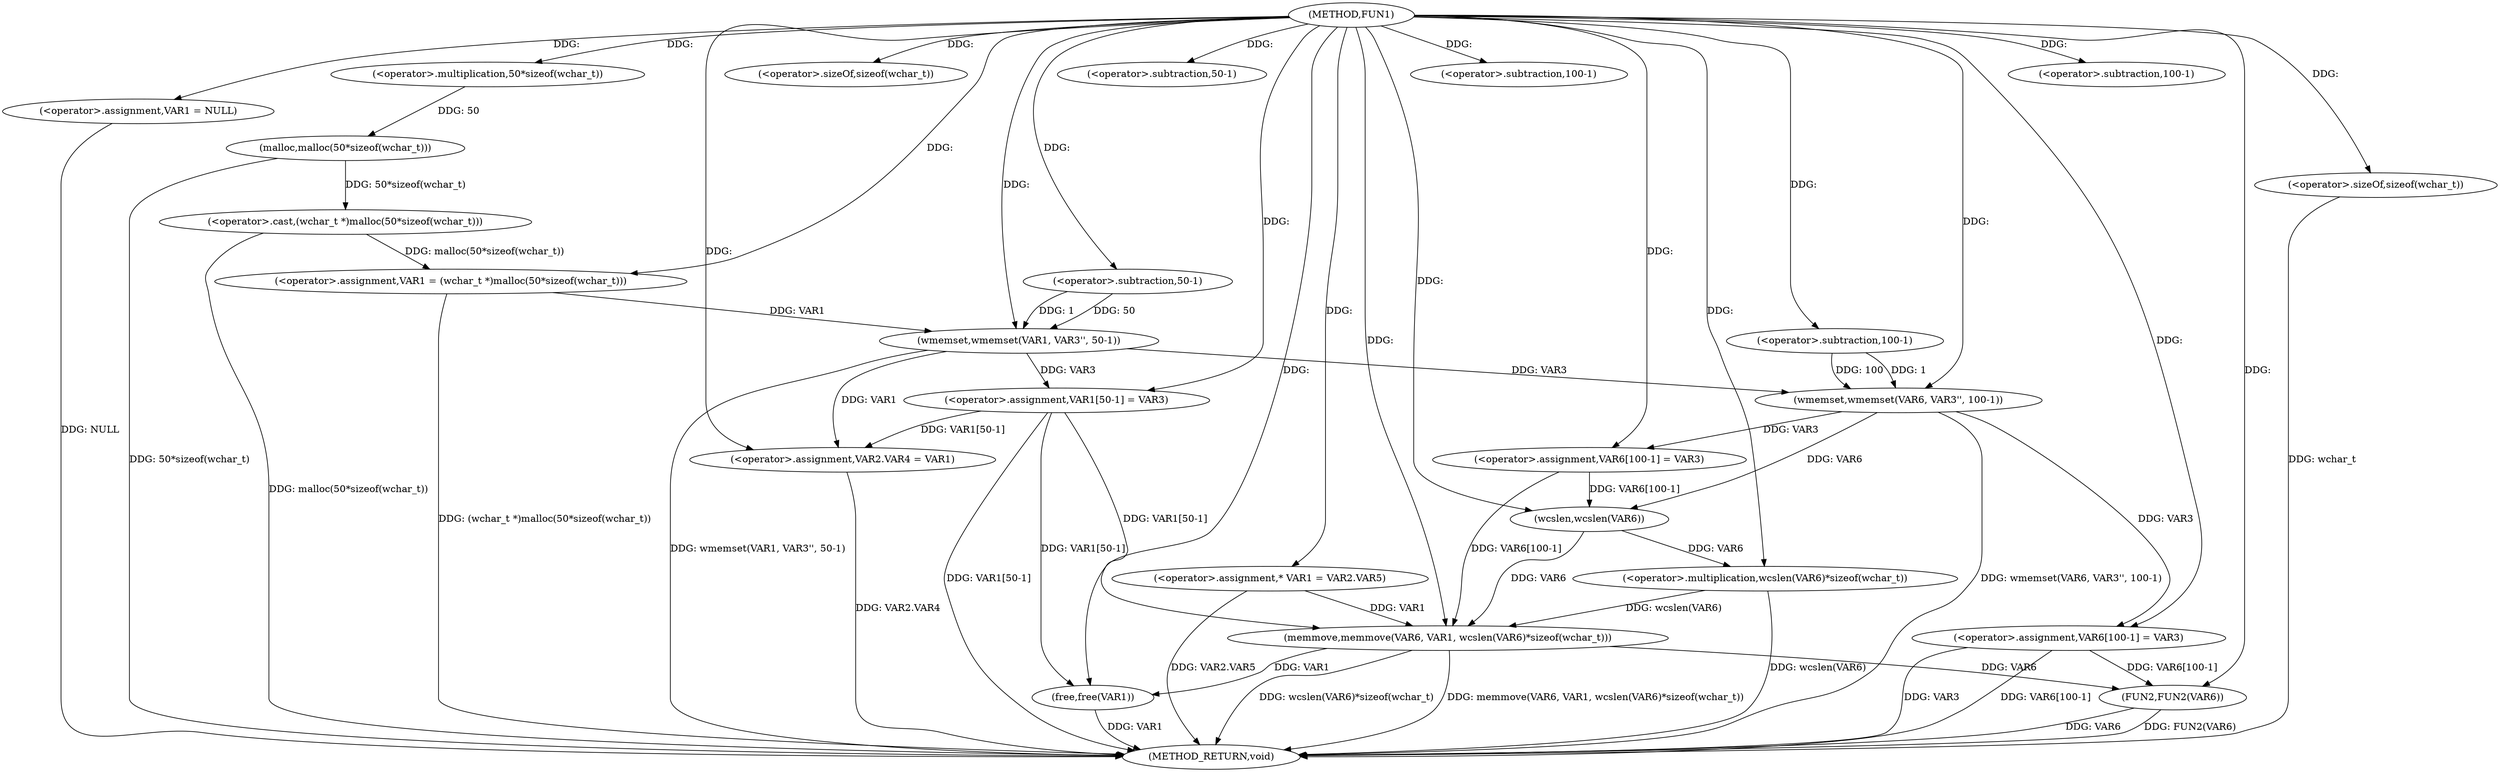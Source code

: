 digraph FUN1 {  
"1000100" [label = "(METHOD,FUN1)" ]
"1000175" [label = "(METHOD_RETURN,void)" ]
"1000104" [label = "(<operator>.assignment,VAR1 = NULL)" ]
"1000107" [label = "(<operator>.assignment,VAR1 = (wchar_t *)malloc(50*sizeof(wchar_t)))" ]
"1000109" [label = "(<operator>.cast,(wchar_t *)malloc(50*sizeof(wchar_t)))" ]
"1000111" [label = "(malloc,malloc(50*sizeof(wchar_t)))" ]
"1000112" [label = "(<operator>.multiplication,50*sizeof(wchar_t))" ]
"1000114" [label = "(<operator>.sizeOf,sizeof(wchar_t))" ]
"1000116" [label = "(wmemset,wmemset(VAR1, VAR3'', 50-1))" ]
"1000119" [label = "(<operator>.subtraction,50-1)" ]
"1000122" [label = "(<operator>.assignment,VAR1[50-1] = VAR3)" ]
"1000125" [label = "(<operator>.subtraction,50-1)" ]
"1000129" [label = "(<operator>.assignment,VAR2.VAR4 = VAR1)" ]
"1000136" [label = "(<operator>.assignment,* VAR1 = VAR2.VAR5)" ]
"1000143" [label = "(wmemset,wmemset(VAR6, VAR3'', 100-1))" ]
"1000146" [label = "(<operator>.subtraction,100-1)" ]
"1000149" [label = "(<operator>.assignment,VAR6[100-1] = VAR3)" ]
"1000152" [label = "(<operator>.subtraction,100-1)" ]
"1000156" [label = "(memmove,memmove(VAR6, VAR1, wcslen(VAR6)*sizeof(wchar_t)))" ]
"1000159" [label = "(<operator>.multiplication,wcslen(VAR6)*sizeof(wchar_t))" ]
"1000160" [label = "(wcslen,wcslen(VAR6))" ]
"1000162" [label = "(<operator>.sizeOf,sizeof(wchar_t))" ]
"1000164" [label = "(<operator>.assignment,VAR6[100-1] = VAR3)" ]
"1000167" [label = "(<operator>.subtraction,100-1)" ]
"1000171" [label = "(FUN2,FUN2(VAR6))" ]
"1000173" [label = "(free,free(VAR1))" ]
  "1000156" -> "1000175"  [ label = "DDG: wcslen(VAR6)*sizeof(wchar_t)"] 
  "1000171" -> "1000175"  [ label = "DDG: VAR6"] 
  "1000159" -> "1000175"  [ label = "DDG: wcslen(VAR6)"] 
  "1000122" -> "1000175"  [ label = "DDG: VAR1[50-1]"] 
  "1000111" -> "1000175"  [ label = "DDG: 50*sizeof(wchar_t)"] 
  "1000164" -> "1000175"  [ label = "DDG: VAR3"] 
  "1000164" -> "1000175"  [ label = "DDG: VAR6[100-1]"] 
  "1000129" -> "1000175"  [ label = "DDG: VAR2.VAR4"] 
  "1000143" -> "1000175"  [ label = "DDG: wmemset(VAR6, VAR3'', 100-1)"] 
  "1000171" -> "1000175"  [ label = "DDG: FUN2(VAR6)"] 
  "1000156" -> "1000175"  [ label = "DDG: memmove(VAR6, VAR1, wcslen(VAR6)*sizeof(wchar_t))"] 
  "1000136" -> "1000175"  [ label = "DDG: VAR2.VAR5"] 
  "1000162" -> "1000175"  [ label = "DDG: wchar_t"] 
  "1000109" -> "1000175"  [ label = "DDG: malloc(50*sizeof(wchar_t))"] 
  "1000116" -> "1000175"  [ label = "DDG: wmemset(VAR1, VAR3'', 50-1)"] 
  "1000173" -> "1000175"  [ label = "DDG: VAR1"] 
  "1000104" -> "1000175"  [ label = "DDG: NULL"] 
  "1000107" -> "1000175"  [ label = "DDG: (wchar_t *)malloc(50*sizeof(wchar_t))"] 
  "1000100" -> "1000104"  [ label = "DDG: "] 
  "1000109" -> "1000107"  [ label = "DDG: malloc(50*sizeof(wchar_t))"] 
  "1000100" -> "1000107"  [ label = "DDG: "] 
  "1000111" -> "1000109"  [ label = "DDG: 50*sizeof(wchar_t)"] 
  "1000112" -> "1000111"  [ label = "DDG: 50"] 
  "1000100" -> "1000112"  [ label = "DDG: "] 
  "1000100" -> "1000114"  [ label = "DDG: "] 
  "1000107" -> "1000116"  [ label = "DDG: VAR1"] 
  "1000100" -> "1000116"  [ label = "DDG: "] 
  "1000119" -> "1000116"  [ label = "DDG: 50"] 
  "1000119" -> "1000116"  [ label = "DDG: 1"] 
  "1000100" -> "1000119"  [ label = "DDG: "] 
  "1000116" -> "1000122"  [ label = "DDG: VAR3"] 
  "1000100" -> "1000122"  [ label = "DDG: "] 
  "1000100" -> "1000125"  [ label = "DDG: "] 
  "1000116" -> "1000129"  [ label = "DDG: VAR1"] 
  "1000122" -> "1000129"  [ label = "DDG: VAR1[50-1]"] 
  "1000100" -> "1000129"  [ label = "DDG: "] 
  "1000100" -> "1000136"  [ label = "DDG: "] 
  "1000100" -> "1000143"  [ label = "DDG: "] 
  "1000116" -> "1000143"  [ label = "DDG: VAR3"] 
  "1000146" -> "1000143"  [ label = "DDG: 100"] 
  "1000146" -> "1000143"  [ label = "DDG: 1"] 
  "1000100" -> "1000146"  [ label = "DDG: "] 
  "1000143" -> "1000149"  [ label = "DDG: VAR3"] 
  "1000100" -> "1000149"  [ label = "DDG: "] 
  "1000100" -> "1000152"  [ label = "DDG: "] 
  "1000149" -> "1000156"  [ label = "DDG: VAR6[100-1]"] 
  "1000160" -> "1000156"  [ label = "DDG: VAR6"] 
  "1000100" -> "1000156"  [ label = "DDG: "] 
  "1000122" -> "1000156"  [ label = "DDG: VAR1[50-1]"] 
  "1000136" -> "1000156"  [ label = "DDG: VAR1"] 
  "1000159" -> "1000156"  [ label = "DDG: wcslen(VAR6)"] 
  "1000160" -> "1000159"  [ label = "DDG: VAR6"] 
  "1000143" -> "1000160"  [ label = "DDG: VAR6"] 
  "1000149" -> "1000160"  [ label = "DDG: VAR6[100-1]"] 
  "1000100" -> "1000160"  [ label = "DDG: "] 
  "1000100" -> "1000159"  [ label = "DDG: "] 
  "1000100" -> "1000162"  [ label = "DDG: "] 
  "1000100" -> "1000164"  [ label = "DDG: "] 
  "1000143" -> "1000164"  [ label = "DDG: VAR3"] 
  "1000100" -> "1000167"  [ label = "DDG: "] 
  "1000156" -> "1000171"  [ label = "DDG: VAR6"] 
  "1000164" -> "1000171"  [ label = "DDG: VAR6[100-1]"] 
  "1000100" -> "1000171"  [ label = "DDG: "] 
  "1000122" -> "1000173"  [ label = "DDG: VAR1[50-1]"] 
  "1000156" -> "1000173"  [ label = "DDG: VAR1"] 
  "1000100" -> "1000173"  [ label = "DDG: "] 
}
